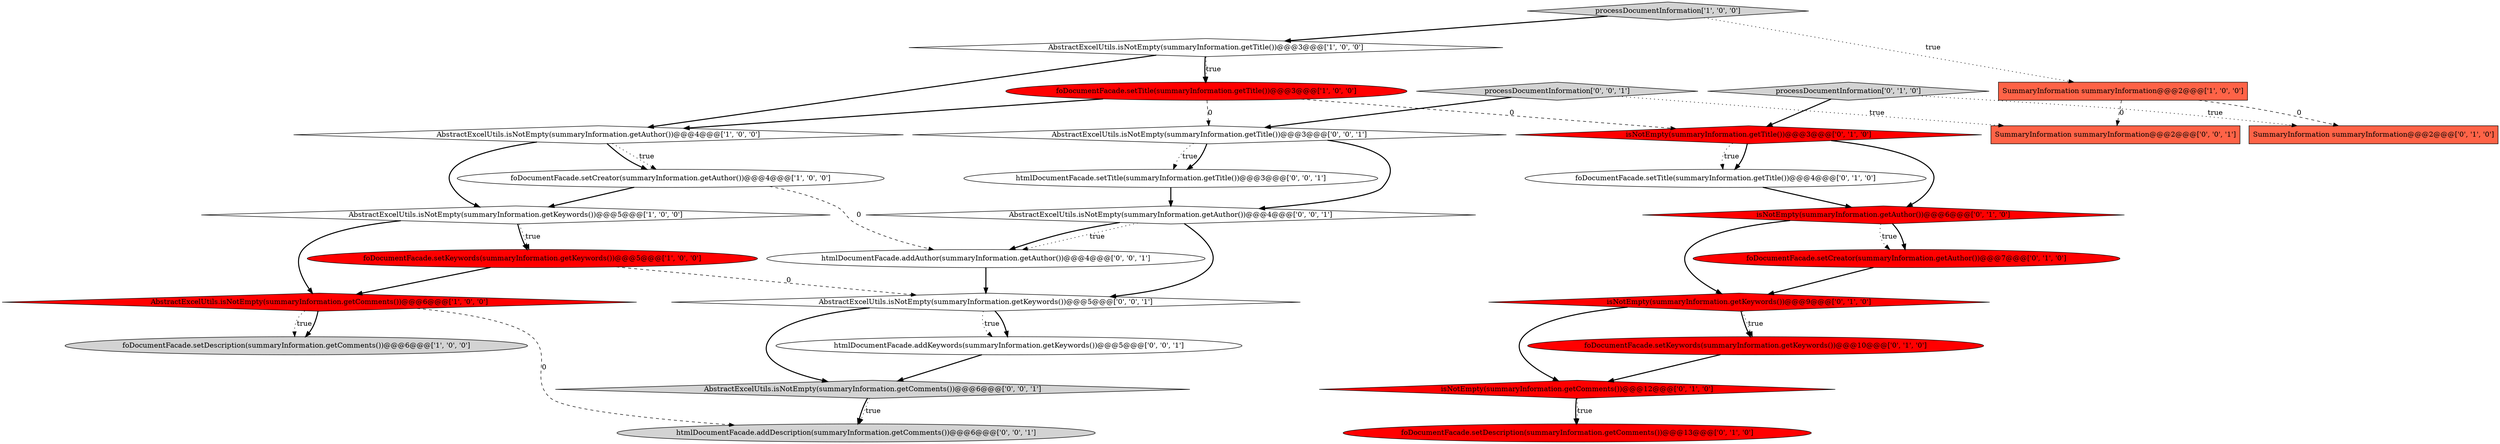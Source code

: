 digraph {
12 [style = filled, label = "isNotEmpty(summaryInformation.getKeywords())@@@9@@@['0', '1', '0']", fillcolor = red, shape = diamond image = "AAA1AAABBB2BBB"];
4 [style = filled, label = "AbstractExcelUtils.isNotEmpty(summaryInformation.getTitle())@@@3@@@['1', '0', '0']", fillcolor = white, shape = diamond image = "AAA0AAABBB1BBB"];
20 [style = filled, label = "AbstractExcelUtils.isNotEmpty(summaryInformation.getAuthor())@@@4@@@['0', '0', '1']", fillcolor = white, shape = diamond image = "AAA0AAABBB3BBB"];
13 [style = filled, label = "foDocumentFacade.setDescription(summaryInformation.getComments())@@@13@@@['0', '1', '0']", fillcolor = red, shape = ellipse image = "AAA1AAABBB2BBB"];
14 [style = filled, label = "foDocumentFacade.setTitle(summaryInformation.getTitle())@@@4@@@['0', '1', '0']", fillcolor = white, shape = ellipse image = "AAA0AAABBB2BBB"];
5 [style = filled, label = "foDocumentFacade.setTitle(summaryInformation.getTitle())@@@3@@@['1', '0', '0']", fillcolor = red, shape = ellipse image = "AAA1AAABBB1BBB"];
7 [style = filled, label = "SummaryInformation summaryInformation@@@2@@@['1', '0', '0']", fillcolor = tomato, shape = box image = "AAA1AAABBB1BBB"];
24 [style = filled, label = "AbstractExcelUtils.isNotEmpty(summaryInformation.getComments())@@@6@@@['0', '0', '1']", fillcolor = lightgray, shape = diamond image = "AAA0AAABBB3BBB"];
18 [style = filled, label = "SummaryInformation summaryInformation@@@2@@@['0', '1', '0']", fillcolor = tomato, shape = box image = "AAA1AAABBB2BBB"];
19 [style = filled, label = "foDocumentFacade.setKeywords(summaryInformation.getKeywords())@@@10@@@['0', '1', '0']", fillcolor = red, shape = ellipse image = "AAA1AAABBB2BBB"];
29 [style = filled, label = "AbstractExcelUtils.isNotEmpty(summaryInformation.getTitle())@@@3@@@['0', '0', '1']", fillcolor = white, shape = diamond image = "AAA0AAABBB3BBB"];
17 [style = filled, label = "isNotEmpty(summaryInformation.getComments())@@@12@@@['0', '1', '0']", fillcolor = red, shape = diamond image = "AAA1AAABBB2BBB"];
16 [style = filled, label = "foDocumentFacade.setCreator(summaryInformation.getAuthor())@@@7@@@['0', '1', '0']", fillcolor = red, shape = ellipse image = "AAA1AAABBB2BBB"];
21 [style = filled, label = "htmlDocumentFacade.addAuthor(summaryInformation.getAuthor())@@@4@@@['0', '0', '1']", fillcolor = white, shape = ellipse image = "AAA0AAABBB3BBB"];
6 [style = filled, label = "AbstractExcelUtils.isNotEmpty(summaryInformation.getComments())@@@6@@@['1', '0', '0']", fillcolor = red, shape = diamond image = "AAA1AAABBB1BBB"];
22 [style = filled, label = "htmlDocumentFacade.addKeywords(summaryInformation.getKeywords())@@@5@@@['0', '0', '1']", fillcolor = white, shape = ellipse image = "AAA0AAABBB3BBB"];
10 [style = filled, label = "isNotEmpty(summaryInformation.getTitle())@@@3@@@['0', '1', '0']", fillcolor = red, shape = diamond image = "AAA1AAABBB2BBB"];
11 [style = filled, label = "isNotEmpty(summaryInformation.getAuthor())@@@6@@@['0', '1', '0']", fillcolor = red, shape = diamond image = "AAA1AAABBB2BBB"];
27 [style = filled, label = "processDocumentInformation['0', '0', '1']", fillcolor = lightgray, shape = diamond image = "AAA0AAABBB3BBB"];
1 [style = filled, label = "foDocumentFacade.setDescription(summaryInformation.getComments())@@@6@@@['1', '0', '0']", fillcolor = lightgray, shape = ellipse image = "AAA0AAABBB1BBB"];
23 [style = filled, label = "htmlDocumentFacade.setTitle(summaryInformation.getTitle())@@@3@@@['0', '0', '1']", fillcolor = white, shape = ellipse image = "AAA0AAABBB3BBB"];
2 [style = filled, label = "AbstractExcelUtils.isNotEmpty(summaryInformation.getAuthor())@@@4@@@['1', '0', '0']", fillcolor = white, shape = diamond image = "AAA0AAABBB1BBB"];
0 [style = filled, label = "AbstractExcelUtils.isNotEmpty(summaryInformation.getKeywords())@@@5@@@['1', '0', '0']", fillcolor = white, shape = diamond image = "AAA0AAABBB1BBB"];
28 [style = filled, label = "htmlDocumentFacade.addDescription(summaryInformation.getComments())@@@6@@@['0', '0', '1']", fillcolor = lightgray, shape = ellipse image = "AAA0AAABBB3BBB"];
15 [style = filled, label = "processDocumentInformation['0', '1', '0']", fillcolor = lightgray, shape = diamond image = "AAA0AAABBB2BBB"];
8 [style = filled, label = "foDocumentFacade.setCreator(summaryInformation.getAuthor())@@@4@@@['1', '0', '0']", fillcolor = white, shape = ellipse image = "AAA0AAABBB1BBB"];
3 [style = filled, label = "foDocumentFacade.setKeywords(summaryInformation.getKeywords())@@@5@@@['1', '0', '0']", fillcolor = red, shape = ellipse image = "AAA1AAABBB1BBB"];
26 [style = filled, label = "SummaryInformation summaryInformation@@@2@@@['0', '0', '1']", fillcolor = tomato, shape = box image = "AAA0AAABBB3BBB"];
9 [style = filled, label = "processDocumentInformation['1', '0', '0']", fillcolor = lightgray, shape = diamond image = "AAA0AAABBB1BBB"];
25 [style = filled, label = "AbstractExcelUtils.isNotEmpty(summaryInformation.getKeywords())@@@5@@@['0', '0', '1']", fillcolor = white, shape = diamond image = "AAA0AAABBB3BBB"];
0->3 [style = bold, label=""];
11->16 [style = bold, label=""];
4->5 [style = dotted, label="true"];
24->28 [style = bold, label=""];
15->10 [style = bold, label=""];
23->20 [style = bold, label=""];
7->18 [style = dashed, label="0"];
25->22 [style = bold, label=""];
10->14 [style = bold, label=""];
0->6 [style = bold, label=""];
27->26 [style = dotted, label="true"];
9->4 [style = bold, label=""];
15->18 [style = dotted, label="true"];
12->17 [style = bold, label=""];
6->1 [style = dotted, label="true"];
3->6 [style = bold, label=""];
11->12 [style = bold, label=""];
29->23 [style = dotted, label="true"];
20->21 [style = dotted, label="true"];
4->2 [style = bold, label=""];
19->17 [style = bold, label=""];
29->23 [style = bold, label=""];
21->25 [style = bold, label=""];
5->29 [style = dashed, label="0"];
24->28 [style = dotted, label="true"];
8->21 [style = dashed, label="0"];
20->25 [style = bold, label=""];
10->14 [style = dotted, label="true"];
20->21 [style = bold, label=""];
8->0 [style = bold, label=""];
6->1 [style = bold, label=""];
25->24 [style = bold, label=""];
29->20 [style = bold, label=""];
5->2 [style = bold, label=""];
6->28 [style = dashed, label="0"];
2->0 [style = bold, label=""];
5->10 [style = dashed, label="0"];
12->19 [style = dotted, label="true"];
25->22 [style = dotted, label="true"];
11->16 [style = dotted, label="true"];
17->13 [style = bold, label=""];
0->3 [style = dotted, label="true"];
22->24 [style = bold, label=""];
27->29 [style = bold, label=""];
9->7 [style = dotted, label="true"];
12->19 [style = bold, label=""];
7->26 [style = dashed, label="0"];
17->13 [style = dotted, label="true"];
14->11 [style = bold, label=""];
4->5 [style = bold, label=""];
16->12 [style = bold, label=""];
2->8 [style = dotted, label="true"];
2->8 [style = bold, label=""];
10->11 [style = bold, label=""];
3->25 [style = dashed, label="0"];
}
